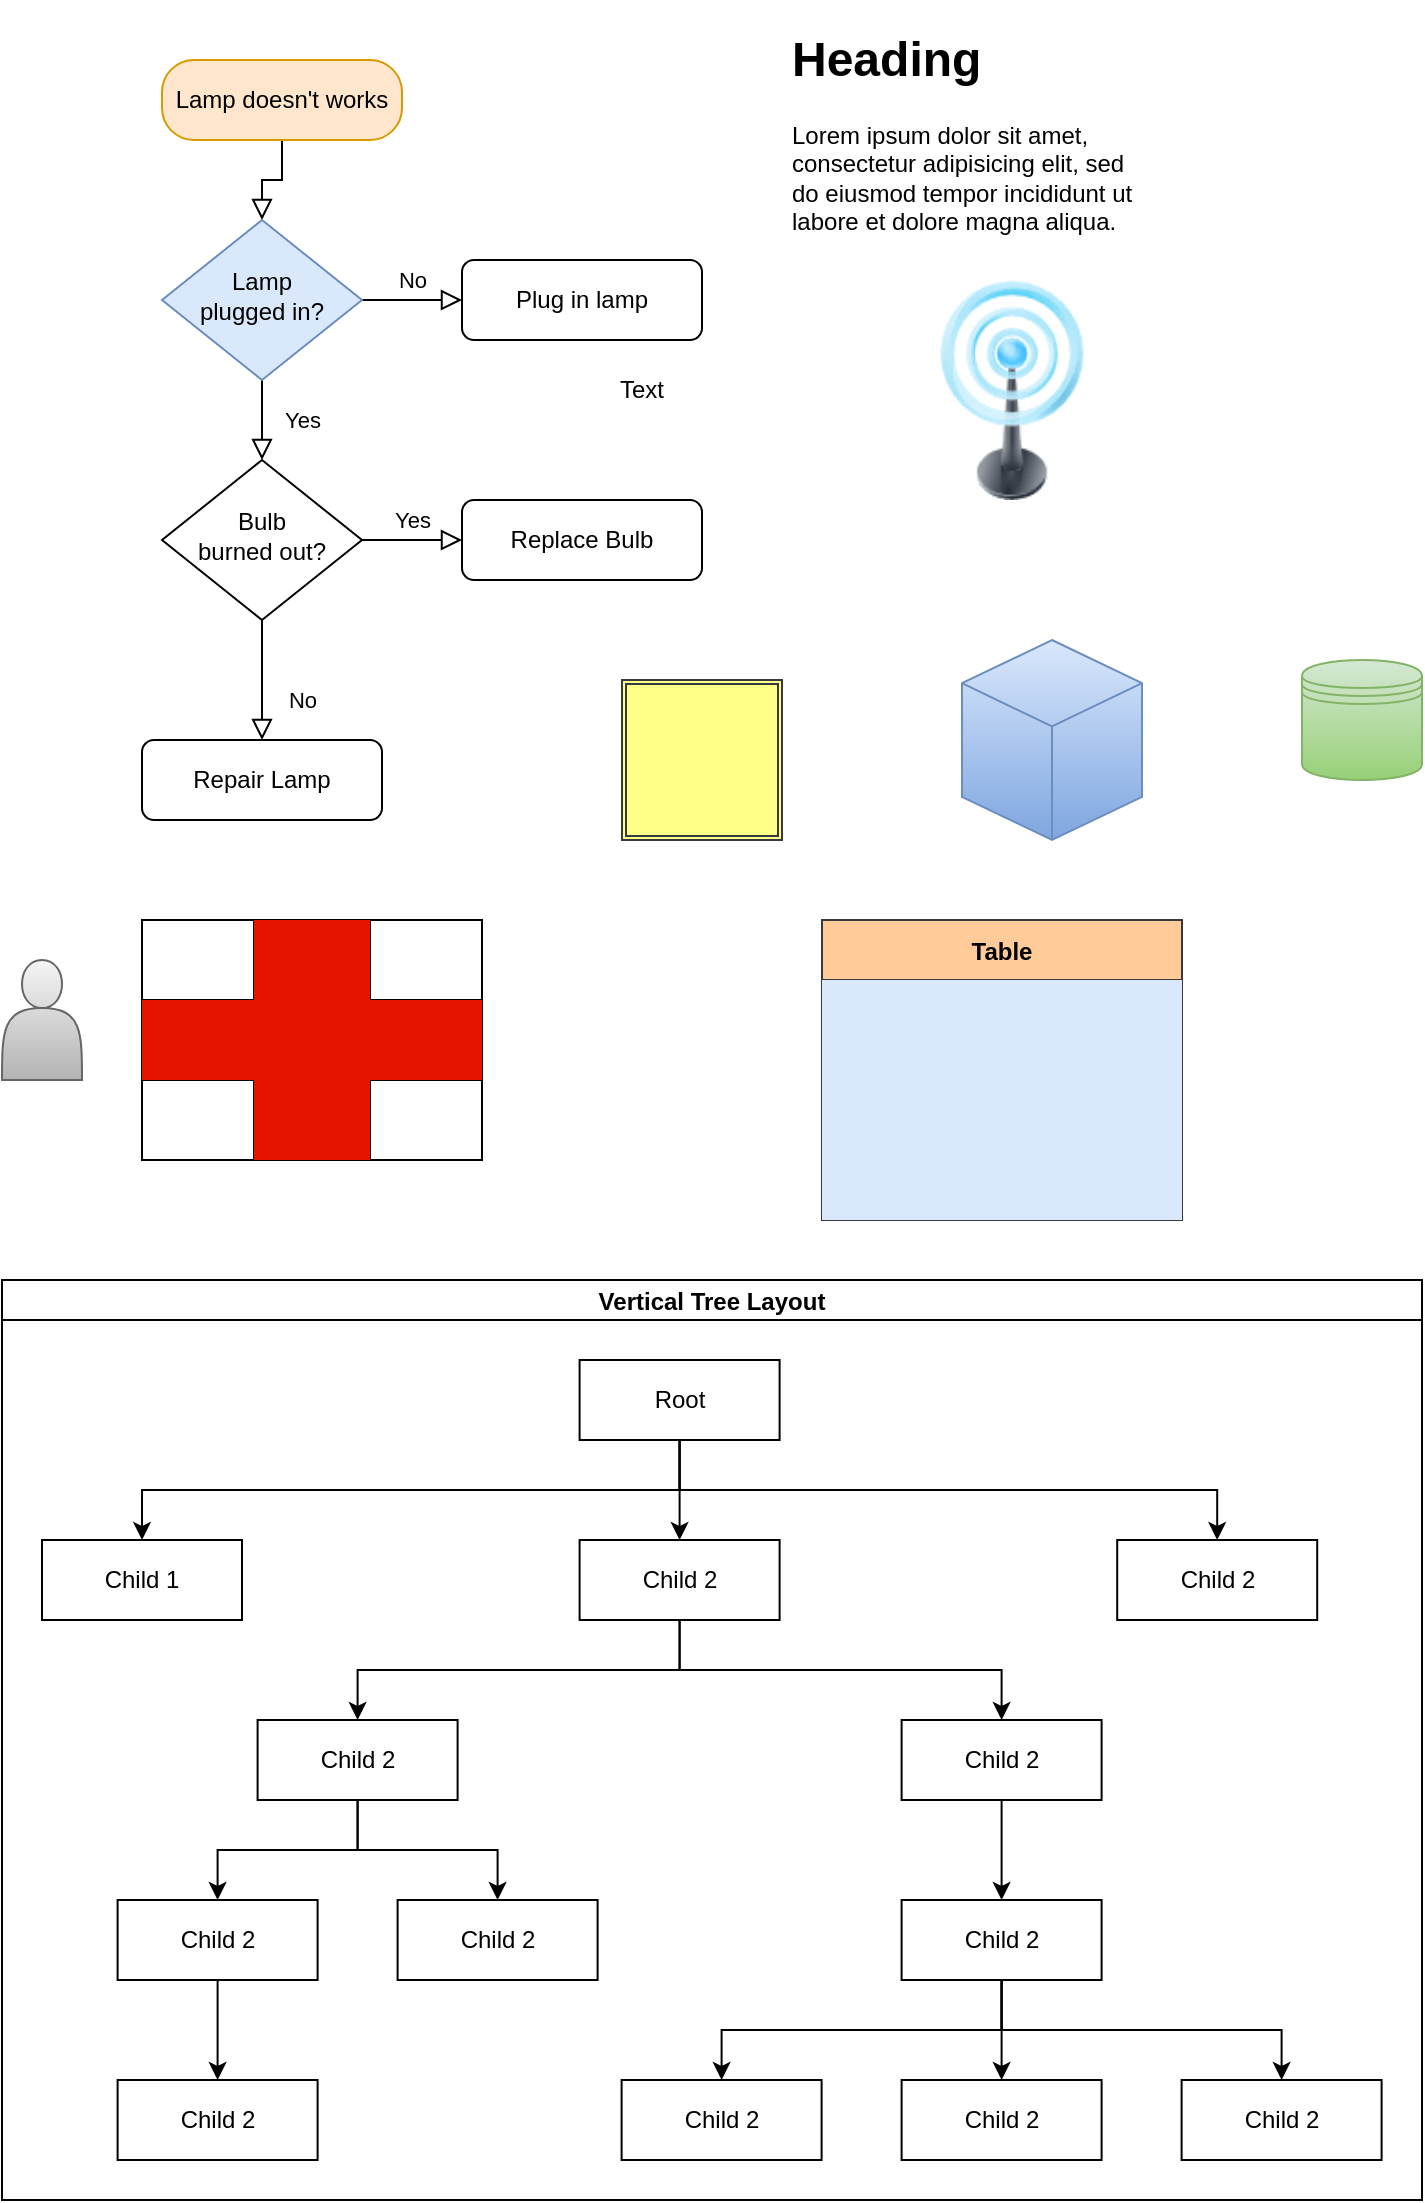 <mxfile version="20.4.1" type="github"><diagram id="C5RBs43oDa-KdzZeNtuy" name="Page-1"><mxGraphModel dx="868" dy="426" grid="1" gridSize="10" guides="1" tooltips="1" connect="1" arrows="1" fold="1" page="1" pageScale="1" pageWidth="827" pageHeight="1169" math="0" shadow="0"><root><mxCell id="WIyWlLk6GJQsqaUBKTNV-0"/><mxCell id="WIyWlLk6GJQsqaUBKTNV-1" parent="WIyWlLk6GJQsqaUBKTNV-0"/><mxCell id="WIyWlLk6GJQsqaUBKTNV-2" value="" style="rounded=0;html=1;jettySize=auto;orthogonalLoop=1;fontSize=11;endArrow=block;endFill=0;endSize=8;strokeWidth=1;shadow=0;labelBackgroundColor=none;edgeStyle=orthogonalEdgeStyle;" parent="WIyWlLk6GJQsqaUBKTNV-1" source="WIyWlLk6GJQsqaUBKTNV-3" target="WIyWlLk6GJQsqaUBKTNV-6" edge="1"><mxGeometry relative="1" as="geometry"/></mxCell><mxCell id="WIyWlLk6GJQsqaUBKTNV-3" value="Lamp doesn't works" style="rounded=1;whiteSpace=wrap;html=1;fontSize=12;glass=0;strokeWidth=1;shadow=0;fillColor=#ffe6cc;strokeColor=#d79b00;arcSize=40;" parent="WIyWlLk6GJQsqaUBKTNV-1" vertex="1"><mxGeometry x="170" y="90" width="120" height="40" as="geometry"/></mxCell><mxCell id="WIyWlLk6GJQsqaUBKTNV-4" value="Yes" style="rounded=0;html=1;jettySize=auto;orthogonalLoop=1;fontSize=11;endArrow=block;endFill=0;endSize=8;strokeWidth=1;shadow=0;labelBackgroundColor=none;edgeStyle=orthogonalEdgeStyle;" parent="WIyWlLk6GJQsqaUBKTNV-1" source="WIyWlLk6GJQsqaUBKTNV-6" target="WIyWlLk6GJQsqaUBKTNV-10" edge="1"><mxGeometry y="20" relative="1" as="geometry"><mxPoint as="offset"/></mxGeometry></mxCell><mxCell id="WIyWlLk6GJQsqaUBKTNV-5" value="No" style="edgeStyle=orthogonalEdgeStyle;rounded=0;html=1;jettySize=auto;orthogonalLoop=1;fontSize=11;endArrow=block;endFill=0;endSize=8;strokeWidth=1;shadow=0;labelBackgroundColor=none;" parent="WIyWlLk6GJQsqaUBKTNV-1" source="WIyWlLk6GJQsqaUBKTNV-6" target="WIyWlLk6GJQsqaUBKTNV-7" edge="1"><mxGeometry y="10" relative="1" as="geometry"><mxPoint as="offset"/></mxGeometry></mxCell><mxCell id="WIyWlLk6GJQsqaUBKTNV-6" value="Lamp&lt;br&gt;plugged in?" style="rhombus;whiteSpace=wrap;html=1;shadow=0;fontFamily=Helvetica;fontSize=12;align=center;strokeWidth=1;spacing=6;spacingTop=-4;fillColor=#dae8fc;strokeColor=#6c8ebf;" parent="WIyWlLk6GJQsqaUBKTNV-1" vertex="1"><mxGeometry x="170" y="170" width="100" height="80" as="geometry"/></mxCell><mxCell id="WIyWlLk6GJQsqaUBKTNV-7" value="Plug in lamp" style="rounded=1;whiteSpace=wrap;html=1;fontSize=12;glass=0;strokeWidth=1;shadow=0;" parent="WIyWlLk6GJQsqaUBKTNV-1" vertex="1"><mxGeometry x="320" y="190" width="120" height="40" as="geometry"/></mxCell><mxCell id="WIyWlLk6GJQsqaUBKTNV-8" value="No" style="rounded=0;html=1;jettySize=auto;orthogonalLoop=1;fontSize=11;endArrow=block;endFill=0;endSize=8;strokeWidth=1;shadow=0;labelBackgroundColor=none;edgeStyle=orthogonalEdgeStyle;" parent="WIyWlLk6GJQsqaUBKTNV-1" source="WIyWlLk6GJQsqaUBKTNV-10" target="WIyWlLk6GJQsqaUBKTNV-11" edge="1"><mxGeometry x="0.333" y="20" relative="1" as="geometry"><mxPoint as="offset"/></mxGeometry></mxCell><mxCell id="WIyWlLk6GJQsqaUBKTNV-9" value="Yes" style="edgeStyle=orthogonalEdgeStyle;rounded=0;html=1;jettySize=auto;orthogonalLoop=1;fontSize=11;endArrow=block;endFill=0;endSize=8;strokeWidth=1;shadow=0;labelBackgroundColor=none;" parent="WIyWlLk6GJQsqaUBKTNV-1" source="WIyWlLk6GJQsqaUBKTNV-10" target="WIyWlLk6GJQsqaUBKTNV-12" edge="1"><mxGeometry y="10" relative="1" as="geometry"><mxPoint as="offset"/></mxGeometry></mxCell><mxCell id="WIyWlLk6GJQsqaUBKTNV-10" value="Bulb&lt;br&gt;burned out?" style="rhombus;whiteSpace=wrap;html=1;shadow=0;fontFamily=Helvetica;fontSize=12;align=center;strokeWidth=1;spacing=6;spacingTop=-4;" parent="WIyWlLk6GJQsqaUBKTNV-1" vertex="1"><mxGeometry x="170" y="290" width="100" height="80" as="geometry"/></mxCell><mxCell id="WIyWlLk6GJQsqaUBKTNV-11" value="Repair Lamp" style="rounded=1;whiteSpace=wrap;html=1;fontSize=12;glass=0;strokeWidth=1;shadow=0;" parent="WIyWlLk6GJQsqaUBKTNV-1" vertex="1"><mxGeometry x="160" y="430" width="120" height="40" as="geometry"/></mxCell><mxCell id="WIyWlLk6GJQsqaUBKTNV-12" value="Replace Bulb" style="rounded=1;whiteSpace=wrap;html=1;fontSize=12;glass=0;strokeWidth=1;shadow=0;" parent="WIyWlLk6GJQsqaUBKTNV-1" vertex="1"><mxGeometry x="320" y="310" width="120" height="40" as="geometry"/></mxCell><mxCell id="0gFM4BvScun21ICErb_D-8" value="&lt;h1&gt;Heading&lt;/h1&gt;&lt;p&gt;Lorem ipsum dolor sit amet, consectetur adipisicing elit, sed do eiusmod tempor incididunt ut labore et dolore magna aliqua.&lt;/p&gt;" style="text;html=1;strokeColor=none;fillColor=none;spacing=5;spacingTop=-20;whiteSpace=wrap;overflow=hidden;rounded=0;" parent="WIyWlLk6GJQsqaUBKTNV-1" vertex="1"><mxGeometry x="480" y="70" width="190" height="120" as="geometry"/></mxCell><mxCell id="0gFM4BvScun21ICErb_D-9" value="Text" style="text;html=1;strokeColor=none;fillColor=none;align=center;verticalAlign=middle;whiteSpace=wrap;rounded=0;" parent="WIyWlLk6GJQsqaUBKTNV-1" vertex="1"><mxGeometry x="380" y="240" width="60" height="30" as="geometry"/></mxCell><mxCell id="0gFM4BvScun21ICErb_D-27" value="" style="html=1;whiteSpace=wrap;shape=isoCube2;backgroundOutline=1;isoAngle=15;fillColor=#dae8fc;gradientColor=#7ea6e0;strokeColor=#6c8ebf;" parent="WIyWlLk6GJQsqaUBKTNV-1" vertex="1"><mxGeometry x="570" y="380" width="90" height="100" as="geometry"/></mxCell><mxCell id="0gFM4BvScun21ICErb_D-28" value="" style="shape=ext;double=1;whiteSpace=wrap;html=1;aspect=fixed;fillColor=#ffff88;strokeColor=#36393d;" parent="WIyWlLk6GJQsqaUBKTNV-1" vertex="1"><mxGeometry x="400" y="400" width="80" height="80" as="geometry"/></mxCell><mxCell id="0gFM4BvScun21ICErb_D-29" value="" style="shape=table;html=1;whiteSpace=wrap;startSize=0;container=1;collapsible=0;childLayout=tableLayout;" parent="WIyWlLk6GJQsqaUBKTNV-1" vertex="1"><mxGeometry x="160" y="520" width="170" height="120" as="geometry"/></mxCell><mxCell id="0gFM4BvScun21ICErb_D-30" value="" style="shape=tableRow;horizontal=0;startSize=0;swimlaneHead=0;swimlaneBody=0;top=0;left=0;bottom=0;right=0;collapsible=0;dropTarget=0;fillColor=none;points=[[0,0.5],[1,0.5]];portConstraint=eastwest;" parent="0gFM4BvScun21ICErb_D-29" vertex="1"><mxGeometry width="170" height="40" as="geometry"/></mxCell><mxCell id="0gFM4BvScun21ICErb_D-31" value="" style="shape=partialRectangle;html=1;whiteSpace=wrap;connectable=0;fillColor=none;top=0;left=0;bottom=0;right=0;overflow=hidden;" parent="0gFM4BvScun21ICErb_D-30" vertex="1"><mxGeometry width="56" height="40" as="geometry"><mxRectangle width="56" height="40" as="alternateBounds"/></mxGeometry></mxCell><mxCell id="0gFM4BvScun21ICErb_D-32" value="" style="shape=partialRectangle;html=1;whiteSpace=wrap;connectable=0;fillColor=#e51400;top=0;left=0;bottom=0;right=0;overflow=hidden;fontColor=#ffffff;strokeColor=#B20000;" parent="0gFM4BvScun21ICErb_D-30" vertex="1"><mxGeometry x="56" width="58" height="40" as="geometry"><mxRectangle width="58" height="40" as="alternateBounds"/></mxGeometry></mxCell><mxCell id="0gFM4BvScun21ICErb_D-33" value="" style="shape=partialRectangle;html=1;whiteSpace=wrap;connectable=0;fillColor=none;top=0;left=0;bottom=0;right=0;overflow=hidden;" parent="0gFM4BvScun21ICErb_D-30" vertex="1"><mxGeometry x="114" width="56" height="40" as="geometry"><mxRectangle width="56" height="40" as="alternateBounds"/></mxGeometry></mxCell><mxCell id="0gFM4BvScun21ICErb_D-34" value="" style="shape=tableRow;horizontal=0;startSize=0;swimlaneHead=0;swimlaneBody=0;top=0;left=0;bottom=0;right=0;collapsible=0;dropTarget=0;fillColor=none;points=[[0,0.5],[1,0.5]];portConstraint=eastwest;" parent="0gFM4BvScun21ICErb_D-29" vertex="1"><mxGeometry y="40" width="170" height="40" as="geometry"/></mxCell><mxCell id="0gFM4BvScun21ICErb_D-35" value="" style="shape=partialRectangle;html=1;whiteSpace=wrap;connectable=0;fillColor=#e51400;top=0;left=0;bottom=0;right=0;overflow=hidden;fontColor=#ffffff;strokeColor=#B20000;" parent="0gFM4BvScun21ICErb_D-34" vertex="1"><mxGeometry width="56" height="40" as="geometry"><mxRectangle width="56" height="40" as="alternateBounds"/></mxGeometry></mxCell><mxCell id="0gFM4BvScun21ICErb_D-36" value="" style="shape=partialRectangle;html=1;whiteSpace=wrap;connectable=0;fillColor=#e51400;top=0;left=0;bottom=0;right=0;overflow=hidden;fontColor=#ffffff;strokeColor=#B20000;" parent="0gFM4BvScun21ICErb_D-34" vertex="1"><mxGeometry x="56" width="58" height="40" as="geometry"><mxRectangle width="58" height="40" as="alternateBounds"/></mxGeometry></mxCell><mxCell id="0gFM4BvScun21ICErb_D-37" value="" style="shape=partialRectangle;html=1;whiteSpace=wrap;connectable=0;fillColor=#e51400;top=0;left=0;bottom=0;right=0;overflow=hidden;fontColor=#ffffff;strokeColor=#B20000;" parent="0gFM4BvScun21ICErb_D-34" vertex="1"><mxGeometry x="114" width="56" height="40" as="geometry"><mxRectangle width="56" height="40" as="alternateBounds"/></mxGeometry></mxCell><mxCell id="0gFM4BvScun21ICErb_D-38" value="" style="shape=tableRow;horizontal=0;startSize=0;swimlaneHead=0;swimlaneBody=0;top=0;left=0;bottom=0;right=0;collapsible=0;dropTarget=0;fillColor=none;points=[[0,0.5],[1,0.5]];portConstraint=eastwest;" parent="0gFM4BvScun21ICErb_D-29" vertex="1"><mxGeometry y="80" width="170" height="40" as="geometry"/></mxCell><mxCell id="0gFM4BvScun21ICErb_D-39" value="" style="shape=partialRectangle;html=1;whiteSpace=wrap;connectable=0;fillColor=none;top=0;left=0;bottom=0;right=0;overflow=hidden;" parent="0gFM4BvScun21ICErb_D-38" vertex="1"><mxGeometry width="56" height="40" as="geometry"><mxRectangle width="56" height="40" as="alternateBounds"/></mxGeometry></mxCell><mxCell id="0gFM4BvScun21ICErb_D-40" value="" style="shape=partialRectangle;html=1;whiteSpace=wrap;connectable=0;fillColor=#e51400;top=0;left=0;bottom=0;right=0;overflow=hidden;fontColor=#ffffff;strokeColor=#B20000;" parent="0gFM4BvScun21ICErb_D-38" vertex="1"><mxGeometry x="56" width="58" height="40" as="geometry"><mxRectangle width="58" height="40" as="alternateBounds"/></mxGeometry></mxCell><mxCell id="0gFM4BvScun21ICErb_D-41" value="" style="shape=partialRectangle;html=1;whiteSpace=wrap;connectable=0;fillColor=none;top=0;left=0;bottom=0;right=0;overflow=hidden;pointerEvents=1;" parent="0gFM4BvScun21ICErb_D-38" vertex="1"><mxGeometry x="114" width="56" height="40" as="geometry"><mxRectangle width="56" height="40" as="alternateBounds"/></mxGeometry></mxCell><mxCell id="0gFM4BvScun21ICErb_D-42" value="Table" style="shape=table;startSize=30;container=1;collapsible=0;childLayout=tableLayout;fontStyle=1;align=center;fillColor=#ffcc99;strokeColor=#36393d;" parent="WIyWlLk6GJQsqaUBKTNV-1" vertex="1"><mxGeometry x="500" y="520" width="180" height="150" as="geometry"/></mxCell><mxCell id="0gFM4BvScun21ICErb_D-43" value="" style="shape=tableRow;horizontal=0;startSize=0;swimlaneHead=0;swimlaneBody=0;top=0;left=0;bottom=0;right=0;collapsible=0;dropTarget=0;fillColor=none;points=[[0,0.5],[1,0.5]];portConstraint=eastwest;" parent="0gFM4BvScun21ICErb_D-42" vertex="1"><mxGeometry y="30" width="180" height="40" as="geometry"/></mxCell><mxCell id="0gFM4BvScun21ICErb_D-44" value="" style="shape=partialRectangle;html=1;whiteSpace=wrap;connectable=0;fillColor=#dae8fc;top=0;left=0;bottom=0;right=0;overflow=hidden;strokeColor=#6c8ebf;" parent="0gFM4BvScun21ICErb_D-43" vertex="1"><mxGeometry width="60" height="40" as="geometry"><mxRectangle width="60" height="40" as="alternateBounds"/></mxGeometry></mxCell><mxCell id="0gFM4BvScun21ICErb_D-45" value="" style="shape=partialRectangle;html=1;whiteSpace=wrap;connectable=0;fillColor=#dae8fc;top=0;left=0;bottom=0;right=0;overflow=hidden;strokeColor=#6c8ebf;" parent="0gFM4BvScun21ICErb_D-43" vertex="1"><mxGeometry x="60" width="60" height="40" as="geometry"><mxRectangle width="60" height="40" as="alternateBounds"/></mxGeometry></mxCell><mxCell id="0gFM4BvScun21ICErb_D-46" value="" style="shape=partialRectangle;html=1;whiteSpace=wrap;connectable=0;fillColor=#dae8fc;top=0;left=0;bottom=0;right=0;overflow=hidden;strokeColor=#6c8ebf;" parent="0gFM4BvScun21ICErb_D-43" vertex="1"><mxGeometry x="120" width="60" height="40" as="geometry"><mxRectangle width="60" height="40" as="alternateBounds"/></mxGeometry></mxCell><mxCell id="0gFM4BvScun21ICErb_D-47" value="" style="shape=tableRow;horizontal=0;startSize=0;swimlaneHead=0;swimlaneBody=0;top=0;left=0;bottom=0;right=0;collapsible=0;dropTarget=0;fillColor=none;points=[[0,0.5],[1,0.5]];portConstraint=eastwest;" parent="0gFM4BvScun21ICErb_D-42" vertex="1"><mxGeometry y="70" width="180" height="40" as="geometry"/></mxCell><mxCell id="0gFM4BvScun21ICErb_D-48" value="" style="shape=partialRectangle;html=1;whiteSpace=wrap;connectable=0;fillColor=#dae8fc;top=0;left=0;bottom=0;right=0;overflow=hidden;strokeColor=#6c8ebf;" parent="0gFM4BvScun21ICErb_D-47" vertex="1"><mxGeometry width="60" height="40" as="geometry"><mxRectangle width="60" height="40" as="alternateBounds"/></mxGeometry></mxCell><mxCell id="0gFM4BvScun21ICErb_D-49" value="" style="shape=partialRectangle;html=1;whiteSpace=wrap;connectable=0;fillColor=#dae8fc;top=0;left=0;bottom=0;right=0;overflow=hidden;strokeColor=#6c8ebf;" parent="0gFM4BvScun21ICErb_D-47" vertex="1"><mxGeometry x="60" width="60" height="40" as="geometry"><mxRectangle width="60" height="40" as="alternateBounds"/></mxGeometry></mxCell><mxCell id="0gFM4BvScun21ICErb_D-50" value="" style="shape=partialRectangle;html=1;whiteSpace=wrap;connectable=0;fillColor=#dae8fc;top=0;left=0;bottom=0;right=0;overflow=hidden;strokeColor=#6c8ebf;" parent="0gFM4BvScun21ICErb_D-47" vertex="1"><mxGeometry x="120" width="60" height="40" as="geometry"><mxRectangle width="60" height="40" as="alternateBounds"/></mxGeometry></mxCell><mxCell id="0gFM4BvScun21ICErb_D-51" value="" style="shape=tableRow;horizontal=0;startSize=0;swimlaneHead=0;swimlaneBody=0;top=0;left=0;bottom=0;right=0;collapsible=0;dropTarget=0;fillColor=none;points=[[0,0.5],[1,0.5]];portConstraint=eastwest;" parent="0gFM4BvScun21ICErb_D-42" vertex="1"><mxGeometry y="110" width="180" height="40" as="geometry"/></mxCell><mxCell id="0gFM4BvScun21ICErb_D-52" value="" style="shape=partialRectangle;html=1;whiteSpace=wrap;connectable=0;fillColor=#dae8fc;top=0;left=0;bottom=0;right=0;overflow=hidden;strokeColor=#6c8ebf;" parent="0gFM4BvScun21ICErb_D-51" vertex="1"><mxGeometry width="60" height="40" as="geometry"><mxRectangle width="60" height="40" as="alternateBounds"/></mxGeometry></mxCell><mxCell id="0gFM4BvScun21ICErb_D-53" value="" style="shape=partialRectangle;html=1;whiteSpace=wrap;connectable=0;fillColor=#dae8fc;top=0;left=0;bottom=0;right=0;overflow=hidden;strokeColor=#6c8ebf;" parent="0gFM4BvScun21ICErb_D-51" vertex="1"><mxGeometry x="60" width="60" height="40" as="geometry"><mxRectangle width="60" height="40" as="alternateBounds"/></mxGeometry></mxCell><mxCell id="0gFM4BvScun21ICErb_D-54" value="" style="shape=partialRectangle;html=1;whiteSpace=wrap;connectable=0;fillColor=#dae8fc;top=0;left=0;bottom=0;right=0;overflow=hidden;strokeColor=#6c8ebf;" parent="0gFM4BvScun21ICErb_D-51" vertex="1"><mxGeometry x="120" width="60" height="40" as="geometry"><mxRectangle width="60" height="40" as="alternateBounds"/></mxGeometry></mxCell><mxCell id="0gFM4BvScun21ICErb_D-55" value="Vertical Tree Layout" style="swimlane;startSize=20;horizontal=1;childLayout=treeLayout;horizontalTree=0;resizable=0;containerType=tree;" parent="WIyWlLk6GJQsqaUBKTNV-1" vertex="1"><mxGeometry x="90" y="700" width="710" height="460" as="geometry"/></mxCell><mxCell id="0gFM4BvScun21ICErb_D-56" value="Root" style="whiteSpace=wrap;html=1;" parent="0gFM4BvScun21ICErb_D-55" vertex="1"><mxGeometry x="288.8" y="40" width="100" height="40" as="geometry"/></mxCell><mxCell id="0gFM4BvScun21ICErb_D-57" value="Child 1" style="whiteSpace=wrap;html=1;" parent="0gFM4BvScun21ICErb_D-55" vertex="1"><mxGeometry x="20" y="130" width="100" height="40" as="geometry"/></mxCell><mxCell id="0gFM4BvScun21ICErb_D-58" value="" style="edgeStyle=elbowEdgeStyle;elbow=vertical;html=1;rounded=0;" parent="0gFM4BvScun21ICErb_D-55" source="0gFM4BvScun21ICErb_D-56" target="0gFM4BvScun21ICErb_D-57" edge="1"><mxGeometry relative="1" as="geometry"/></mxCell><mxCell id="0gFM4BvScun21ICErb_D-59" value="Child 2" style="whiteSpace=wrap;html=1;direction=west;" parent="0gFM4BvScun21ICErb_D-55" vertex="1"><mxGeometry x="288.8" y="130" width="100" height="40" as="geometry"/></mxCell><mxCell id="0gFM4BvScun21ICErb_D-60" value="" style="edgeStyle=elbowEdgeStyle;elbow=vertical;html=1;rounded=0;" parent="0gFM4BvScun21ICErb_D-55" source="0gFM4BvScun21ICErb_D-56" target="0gFM4BvScun21ICErb_D-59" edge="1"><mxGeometry relative="1" as="geometry"/></mxCell><mxCell id="0gFM4BvScun21ICErb_D-61" value="" style="edgeStyle=elbowEdgeStyle;elbow=vertical;html=1;rounded=0;" parent="0gFM4BvScun21ICErb_D-55" source="0gFM4BvScun21ICErb_D-59" target="0gFM4BvScun21ICErb_D-62" edge="1"><mxGeometry relative="1" as="geometry"><mxPoint x="-598.8" y="780" as="sourcePoint"/></mxGeometry></mxCell><mxCell id="0gFM4BvScun21ICErb_D-62" value="Child 2" style="whiteSpace=wrap;html=1;direction=west;" parent="0gFM4BvScun21ICErb_D-55" vertex="1"><mxGeometry x="127.8" y="220" width="100" height="40" as="geometry"/></mxCell><mxCell id="0gFM4BvScun21ICErb_D-63" value="" style="edgeStyle=elbowEdgeStyle;elbow=vertical;html=1;rounded=0;" parent="0gFM4BvScun21ICErb_D-55" source="0gFM4BvScun21ICErb_D-59" target="0gFM4BvScun21ICErb_D-64" edge="1"><mxGeometry relative="1" as="geometry"><mxPoint x="-598.8" y="780" as="sourcePoint"/></mxGeometry></mxCell><mxCell id="0gFM4BvScun21ICErb_D-64" value="Child 2" style="whiteSpace=wrap;html=1;direction=west;" parent="0gFM4BvScun21ICErb_D-55" vertex="1"><mxGeometry x="449.8" y="220" width="100" height="40" as="geometry"/></mxCell><mxCell id="0gFM4BvScun21ICErb_D-65" value="" style="edgeStyle=elbowEdgeStyle;elbow=vertical;html=1;rounded=0;" parent="0gFM4BvScun21ICErb_D-55" source="0gFM4BvScun21ICErb_D-56" target="0gFM4BvScun21ICErb_D-66" edge="1"><mxGeometry relative="1" as="geometry"><mxPoint x="-500.8" y="780" as="sourcePoint"/></mxGeometry></mxCell><mxCell id="0gFM4BvScun21ICErb_D-66" value="Child 2" style="whiteSpace=wrap;html=1;direction=west;" parent="0gFM4BvScun21ICErb_D-55" vertex="1"><mxGeometry x="557.6" y="130" width="100" height="40" as="geometry"/></mxCell><mxCell id="0gFM4BvScun21ICErb_D-67" value="" style="edgeStyle=elbowEdgeStyle;elbow=vertical;html=1;rounded=0;" parent="0gFM4BvScun21ICErb_D-55" source="0gFM4BvScun21ICErb_D-62" target="0gFM4BvScun21ICErb_D-70" edge="1"><mxGeometry relative="1" as="geometry"><mxPoint x="-304.8" y="870" as="sourcePoint"/></mxGeometry></mxCell><mxCell id="0gFM4BvScun21ICErb_D-68" value="Child 2" style="whiteSpace=wrap;html=1;direction=west;" parent="0gFM4BvScun21ICErb_D-55" vertex="1"><mxGeometry x="57.8" y="400" width="100" height="40" as="geometry"/></mxCell><mxCell id="0gFM4BvScun21ICErb_D-69" value="" style="edgeStyle=elbowEdgeStyle;elbow=vertical;html=1;rounded=0;" parent="0gFM4BvScun21ICErb_D-55" source="0gFM4BvScun21ICErb_D-70" target="0gFM4BvScun21ICErb_D-68" edge="1"><mxGeometry relative="1" as="geometry"><mxPoint x="-374.8" y="960" as="sourcePoint"/></mxGeometry></mxCell><mxCell id="0gFM4BvScun21ICErb_D-70" value="Child 2" style="whiteSpace=wrap;html=1;direction=west;" parent="0gFM4BvScun21ICErb_D-55" vertex="1"><mxGeometry x="57.8" y="310" width="100" height="40" as="geometry"/></mxCell><mxCell id="0gFM4BvScun21ICErb_D-71" value="" style="edgeStyle=elbowEdgeStyle;elbow=vertical;html=1;rounded=0;" parent="0gFM4BvScun21ICErb_D-55" source="0gFM4BvScun21ICErb_D-62" target="0gFM4BvScun21ICErb_D-72" edge="1"><mxGeometry relative="1" as="geometry"><mxPoint x="-304.8" y="870" as="sourcePoint"/></mxGeometry></mxCell><mxCell id="0gFM4BvScun21ICErb_D-72" value="Child 2" style="whiteSpace=wrap;html=1;direction=west;" parent="0gFM4BvScun21ICErb_D-55" vertex="1"><mxGeometry x="197.8" y="310" width="100" height="40" as="geometry"/></mxCell><mxCell id="0gFM4BvScun21ICErb_D-73" value="" style="edgeStyle=elbowEdgeStyle;elbow=vertical;html=1;rounded=0;" parent="0gFM4BvScun21ICErb_D-55" source="0gFM4BvScun21ICErb_D-64" target="0gFM4BvScun21ICErb_D-74" edge="1"><mxGeometry relative="1" as="geometry"><mxPoint x="-86.4" y="870" as="sourcePoint"/></mxGeometry></mxCell><mxCell id="0gFM4BvScun21ICErb_D-74" value="Child 2" style="whiteSpace=wrap;html=1;direction=west;" parent="0gFM4BvScun21ICErb_D-55" vertex="1"><mxGeometry x="449.8" y="310" width="100" height="40" as="geometry"/></mxCell><mxCell id="0gFM4BvScun21ICErb_D-75" value="" style="edgeStyle=elbowEdgeStyle;elbow=vertical;html=1;rounded=0;" parent="0gFM4BvScun21ICErb_D-55" source="0gFM4BvScun21ICErb_D-74" target="0gFM4BvScun21ICErb_D-76" edge="1"><mxGeometry relative="1" as="geometry"><mxPoint x="18.6" y="960" as="sourcePoint"/></mxGeometry></mxCell><mxCell id="0gFM4BvScun21ICErb_D-76" value="Child 2" style="whiteSpace=wrap;html=1;direction=west;" parent="0gFM4BvScun21ICErb_D-55" vertex="1"><mxGeometry x="309.8" y="400" width="100" height="40" as="geometry"/></mxCell><mxCell id="0gFM4BvScun21ICErb_D-77" value="" style="edgeStyle=elbowEdgeStyle;elbow=vertical;html=1;rounded=0;" parent="0gFM4BvScun21ICErb_D-55" source="0gFM4BvScun21ICErb_D-74" target="0gFM4BvScun21ICErb_D-78" edge="1"><mxGeometry relative="1" as="geometry"><mxPoint x="18.6" y="960" as="sourcePoint"/></mxGeometry></mxCell><mxCell id="0gFM4BvScun21ICErb_D-78" value="Child 2" style="whiteSpace=wrap;html=1;direction=west;" parent="0gFM4BvScun21ICErb_D-55" vertex="1"><mxGeometry x="449.8" y="400" width="100" height="40" as="geometry"/></mxCell><mxCell id="0gFM4BvScun21ICErb_D-79" value="" style="edgeStyle=elbowEdgeStyle;elbow=vertical;html=1;rounded=0;" parent="0gFM4BvScun21ICErb_D-55" source="0gFM4BvScun21ICErb_D-74" target="0gFM4BvScun21ICErb_D-80" edge="1"><mxGeometry relative="1" as="geometry"><mxPoint x="293.0" y="960" as="sourcePoint"/></mxGeometry></mxCell><mxCell id="0gFM4BvScun21ICErb_D-80" value="Child 2" style="whiteSpace=wrap;html=1;direction=west;" parent="0gFM4BvScun21ICErb_D-55" vertex="1"><mxGeometry x="589.8" y="400" width="100" height="40" as="geometry"/></mxCell><mxCell id="0gFM4BvScun21ICErb_D-81" value="" style="shape=datastore;whiteSpace=wrap;html=1;fillColor=#d5e8d4;gradientColor=#97d077;strokeColor=#82b366;" parent="WIyWlLk6GJQsqaUBKTNV-1" vertex="1"><mxGeometry x="740" y="390" width="60" height="60" as="geometry"/></mxCell><mxCell id="0gFM4BvScun21ICErb_D-82" value="" style="shape=actor;whiteSpace=wrap;html=1;fillColor=#f5f5f5;gradientColor=#b3b3b3;strokeColor=#666666;" parent="WIyWlLk6GJQsqaUBKTNV-1" vertex="1"><mxGeometry x="90" y="540" width="40" height="60" as="geometry"/></mxCell><mxCell id="L3ARr432_px5mZQLFEVi-0" value="" style="image;html=1;image=img/lib/clip_art/telecommunication/Signal_tower_on_128x128.png" vertex="1" parent="WIyWlLk6GJQsqaUBKTNV-1"><mxGeometry x="540" y="200" width="110" height="110" as="geometry"/></mxCell></root></mxGraphModel></diagram></mxfile>